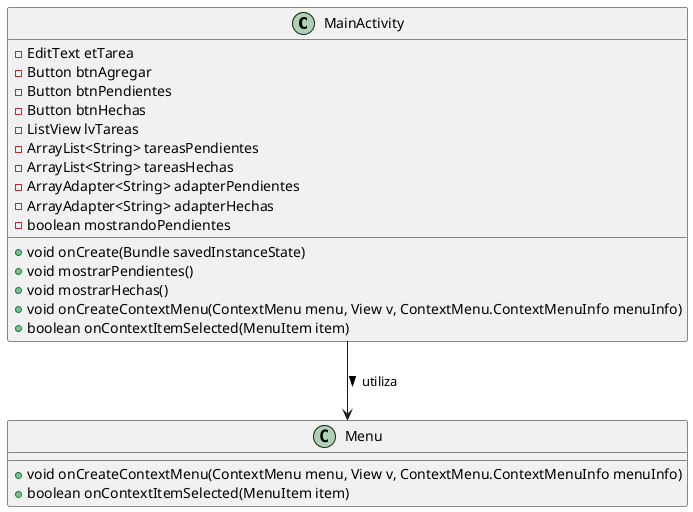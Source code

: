 @startuml
class MainActivity {
    - EditText etTarea
    - Button btnAgregar
    - Button btnPendientes
    - Button btnHechas
    - ListView lvTareas
    - ArrayList<String> tareasPendientes
    - ArrayList<String> tareasHechas
    - ArrayAdapter<String> adapterPendientes
    - ArrayAdapter<String> adapterHechas
    - boolean mostrandoPendientes
    + void onCreate(Bundle savedInstanceState)
    + void mostrarPendientes()
    + void mostrarHechas()
    + void onCreateContextMenu(ContextMenu menu, View v, ContextMenu.ContextMenuInfo menuInfo)
    + boolean onContextItemSelected(MenuItem item)
}

class Menu {
    + void onCreateContextMenu(ContextMenu menu, View v, ContextMenu.ContextMenuInfo menuInfo)
    + boolean onContextItemSelected(MenuItem item)
}

MainActivity --> Menu : utiliza >
@enduml
